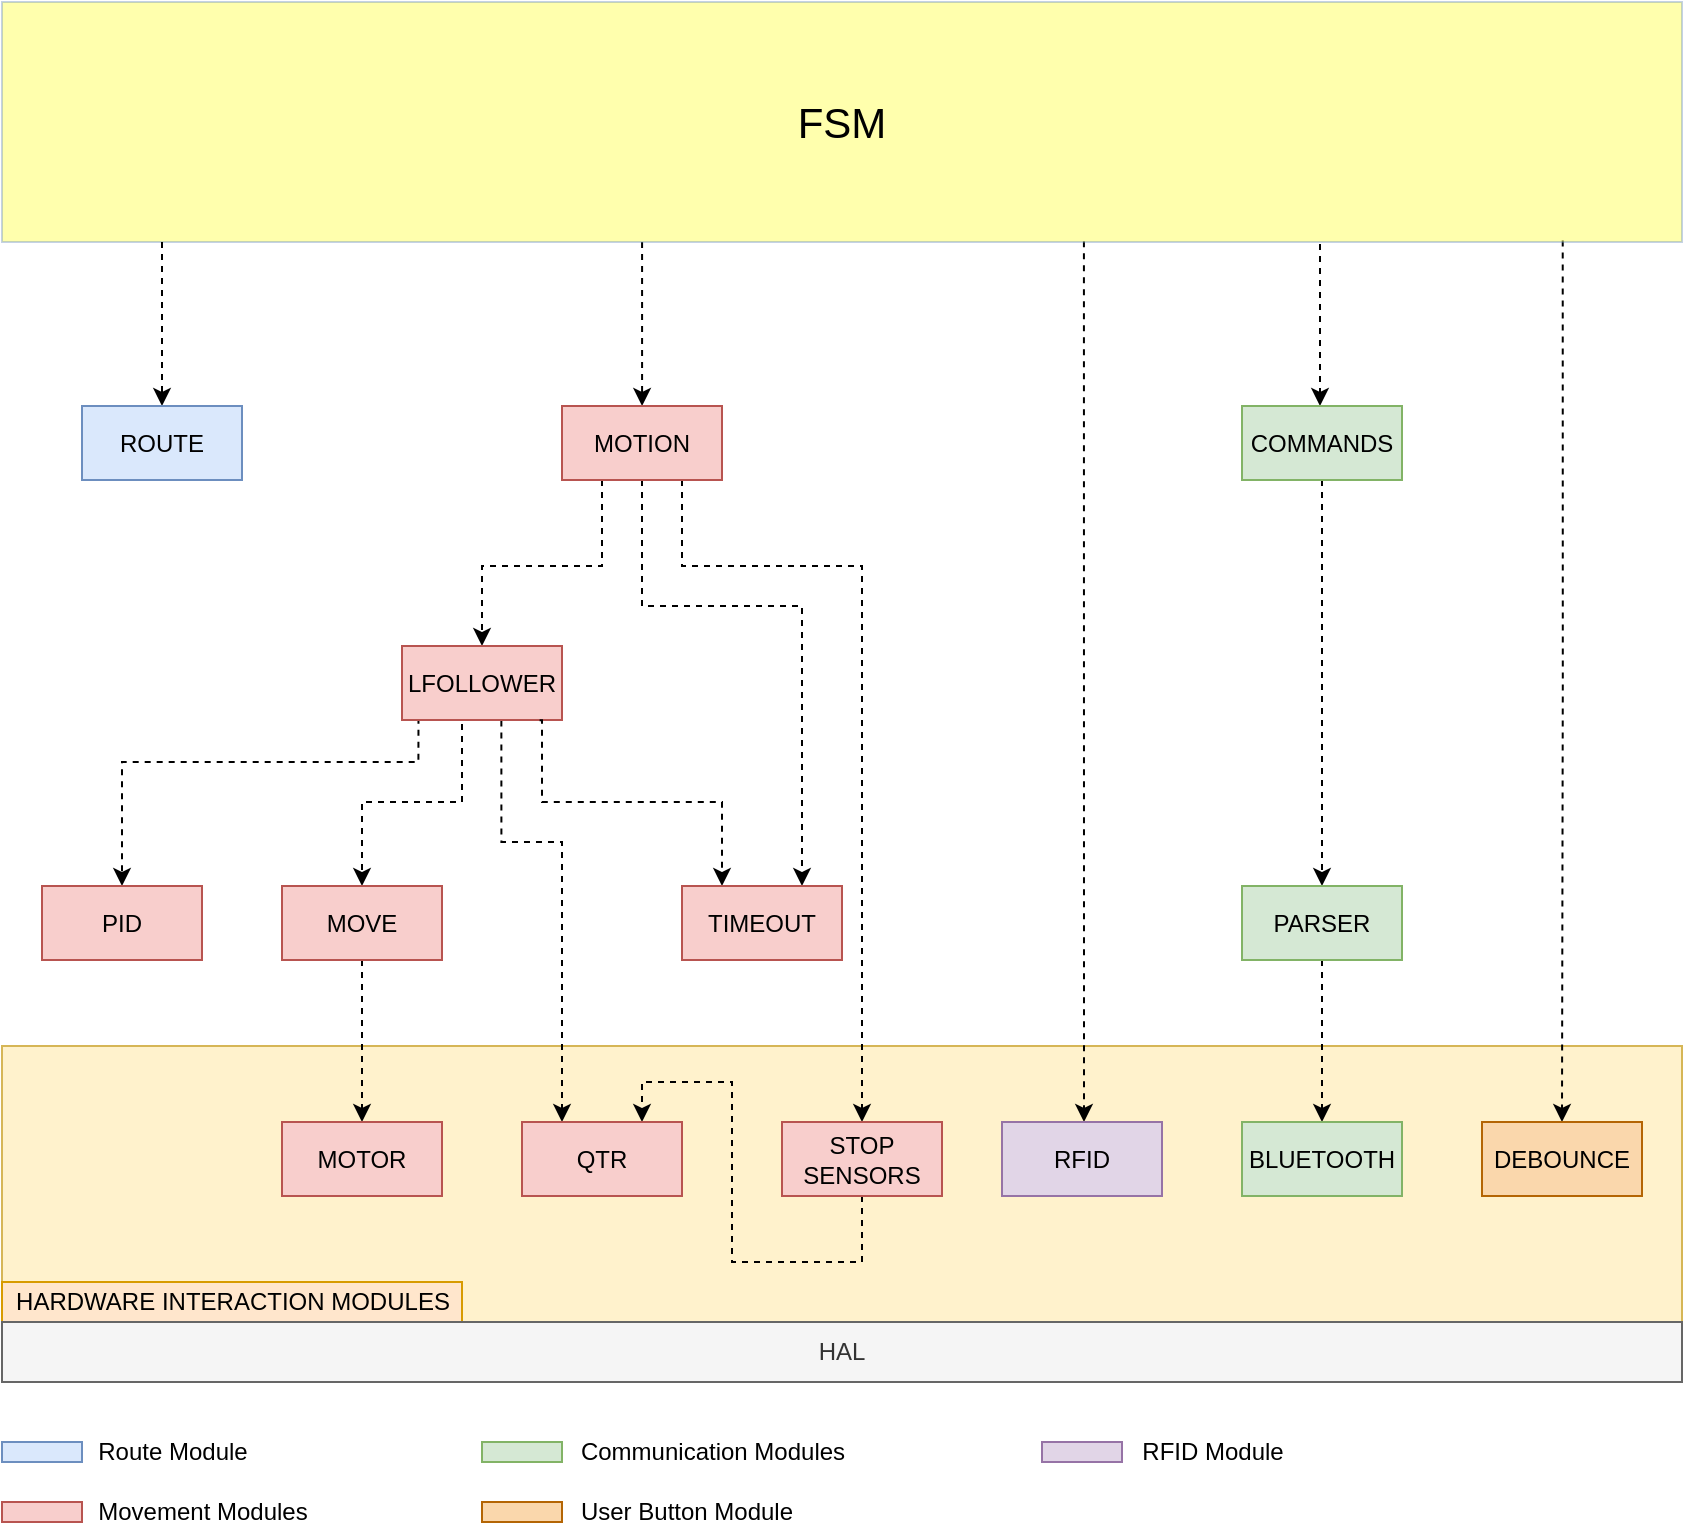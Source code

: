 <mxfile version="14.8.0" type="device"><diagram id="50afZpYQz4JUXsUfufBL" name="Página-1"><mxGraphModel dx="1519" dy="944" grid="1" gridSize="10" guides="1" tooltips="1" connect="1" arrows="1" fold="1" page="1" pageScale="1" pageWidth="827" pageHeight="1169" math="0" shadow="0"><root><mxCell id="0"/><mxCell id="1" parent="0"/><mxCell id="GwHfsKLd-VtTkymi-WQK-1" value="" style="rounded=0;whiteSpace=wrap;html=1;fillColor=#fff2cc;strokeColor=#d6b656;" parent="1" vertex="1"><mxGeometry y="522" width="840" height="138" as="geometry"/></mxCell><mxCell id="GwHfsKLd-VtTkymi-WQK-2" value="HARDWARE INTERACTION MODULES" style="text;html=1;align=center;verticalAlign=middle;resizable=0;points=[];autosize=1;fillColor=#ffe6cc;strokeColor=#d79b00;" parent="1" vertex="1"><mxGeometry y="640" width="230" height="20" as="geometry"/></mxCell><mxCell id="GwHfsKLd-VtTkymi-WQK-11" style="edgeStyle=orthogonalEdgeStyle;rounded=0;orthogonalLoop=1;jettySize=auto;html=1;exitX=0.5;exitY=1;exitDx=0;exitDy=0;dashed=1;entryX=0.5;entryY=0;entryDx=0;entryDy=0;" parent="1" source="GwHfsKLd-VtTkymi-WQK-10" target="GwHfsKLd-VtTkymi-WQK-3" edge="1"><mxGeometry relative="1" as="geometry"><Array as="points"/></mxGeometry></mxCell><mxCell id="GwHfsKLd-VtTkymi-WQK-3" value="MOTOR" style="rounded=0;whiteSpace=wrap;html=1;fillColor=#f8cecc;strokeColor=#b85450;" parent="1" vertex="1"><mxGeometry x="140" y="560" width="80" height="37" as="geometry"/></mxCell><mxCell id="GwHfsKLd-VtTkymi-WQK-18" style="edgeStyle=orthogonalEdgeStyle;rounded=0;orthogonalLoop=1;jettySize=auto;html=1;exitX=0.621;exitY=1.008;exitDx=0;exitDy=0;exitPerimeter=0;dashed=1;strokeWidth=1;" parent="1" source="GwHfsKLd-VtTkymi-WQK-16" target="GwHfsKLd-VtTkymi-WQK-4" edge="1"><mxGeometry relative="1" as="geometry"><Array as="points"><mxPoint x="250" y="420"/><mxPoint x="280" y="420"/></Array><mxPoint x="260" y="359" as="sourcePoint"/></mxGeometry></mxCell><mxCell id="tmeAMu_j3tRhNBimepat-2" style="edgeStyle=orthogonalEdgeStyle;rounded=0;orthogonalLoop=1;jettySize=auto;html=1;exitX=0.5;exitY=1;exitDx=0;exitDy=0;entryX=0.75;entryY=0;entryDx=0;entryDy=0;dashed=1;" parent="1" source="GwHfsKLd-VtTkymi-WQK-6" target="GwHfsKLd-VtTkymi-WQK-4" edge="1"><mxGeometry relative="1" as="geometry"><Array as="points"><mxPoint x="430" y="630"/><mxPoint x="365" y="630"/><mxPoint x="365" y="540"/><mxPoint x="320" y="540"/></Array></mxGeometry></mxCell><mxCell id="GwHfsKLd-VtTkymi-WQK-4" value="QTR" style="rounded=0;whiteSpace=wrap;html=1;fillColor=#f8cecc;strokeColor=#b85450;" parent="1" vertex="1"><mxGeometry x="260" y="560" width="80" height="37" as="geometry"/></mxCell><mxCell id="GwHfsKLd-VtTkymi-WQK-17" style="edgeStyle=orthogonalEdgeStyle;rounded=0;orthogonalLoop=1;jettySize=auto;html=1;dashed=1;exitX=0.103;exitY=0.969;exitDx=0;exitDy=0;exitPerimeter=0;" parent="1" source="GwHfsKLd-VtTkymi-WQK-16" target="GwHfsKLd-VtTkymi-WQK-5" edge="1"><mxGeometry relative="1" as="geometry"><Array as="points"><mxPoint x="209" y="380"/><mxPoint x="60" y="380"/></Array><mxPoint x="200" y="360" as="sourcePoint"/></mxGeometry></mxCell><mxCell id="GwHfsKLd-VtTkymi-WQK-5" value="PID" style="rounded=0;whiteSpace=wrap;html=1;fillColor=#f8cecc;strokeColor=#b85450;" parent="1" vertex="1"><mxGeometry x="20" y="442" width="80" height="37" as="geometry"/></mxCell><mxCell id="GwHfsKLd-VtTkymi-WQK-27" style="edgeStyle=orthogonalEdgeStyle;rounded=0;orthogonalLoop=1;jettySize=auto;html=1;exitX=0.75;exitY=1;exitDx=0;exitDy=0;dashed=1;" parent="1" source="GwHfsKLd-VtTkymi-WQK-23" target="GwHfsKLd-VtTkymi-WQK-6" edge="1"><mxGeometry relative="1" as="geometry"><Array as="points"><mxPoint x="340" y="282"/><mxPoint x="430" y="282"/></Array><mxPoint x="450" y="452" as="sourcePoint"/></mxGeometry></mxCell><mxCell id="GwHfsKLd-VtTkymi-WQK-6" value="STOP SENSORS" style="rounded=0;whiteSpace=wrap;html=1;fillColor=#f8cecc;strokeColor=#b85450;" parent="1" vertex="1"><mxGeometry x="390" y="560" width="80" height="37" as="geometry"/></mxCell><mxCell id="GwHfsKLd-VtTkymi-WQK-29" style="edgeStyle=orthogonalEdgeStyle;rounded=0;orthogonalLoop=1;jettySize=auto;html=1;exitX=0.644;exitY=0.997;exitDx=0;exitDy=0;exitPerimeter=0;dashed=1;" parent="1" source="GwHfsKLd-VtTkymi-WQK-28" target="GwHfsKLd-VtTkymi-WQK-7" edge="1"><mxGeometry relative="1" as="geometry"><Array as="points"><mxPoint x="541" y="500"/><mxPoint x="541" y="500"/></Array><mxPoint x="541" y="122" as="sourcePoint"/></mxGeometry></mxCell><mxCell id="GwHfsKLd-VtTkymi-WQK-7" value="RFID" style="rounded=0;whiteSpace=wrap;html=1;fillColor=#e1d5e7;strokeColor=#9673a6;" parent="1" vertex="1"><mxGeometry x="500" y="560" width="80" height="37" as="geometry"/></mxCell><mxCell id="GwHfsKLd-VtTkymi-WQK-36" style="edgeStyle=orthogonalEdgeStyle;rounded=0;orthogonalLoop=1;jettySize=auto;html=1;exitX=0.5;exitY=1;exitDx=0;exitDy=0;dashed=1;" parent="1" source="GwHfsKLd-VtTkymi-WQK-34" target="GwHfsKLd-VtTkymi-WQK-8" edge="1"><mxGeometry relative="1" as="geometry"/></mxCell><mxCell id="GwHfsKLd-VtTkymi-WQK-8" value="BLUETOOTH" style="rounded=0;whiteSpace=wrap;html=1;fillColor=#d5e8d4;strokeColor=#82b366;" parent="1" vertex="1"><mxGeometry x="620" y="560" width="80" height="37" as="geometry"/></mxCell><mxCell id="GwHfsKLd-VtTkymi-WQK-31" style="edgeStyle=orthogonalEdgeStyle;rounded=0;orthogonalLoop=1;jettySize=auto;html=1;exitX=0.929;exitY=0.994;exitDx=0;exitDy=0;exitPerimeter=0;dashed=1;" parent="1" source="GwHfsKLd-VtTkymi-WQK-28" target="GwHfsKLd-VtTkymi-WQK-9" edge="1"><mxGeometry relative="1" as="geometry"/></mxCell><mxCell id="GwHfsKLd-VtTkymi-WQK-9" value="DEBOUNCE" style="rounded=0;whiteSpace=wrap;html=1;fillColor=#fad7ac;strokeColor=#b46504;" parent="1" vertex="1"><mxGeometry x="740" y="560" width="80" height="37" as="geometry"/></mxCell><mxCell id="GwHfsKLd-VtTkymi-WQK-19" style="edgeStyle=orthogonalEdgeStyle;rounded=0;orthogonalLoop=1;jettySize=auto;html=1;exitX=0.25;exitY=1;exitDx=0;exitDy=0;dashed=1;entryX=0.5;entryY=0;entryDx=0;entryDy=0;" parent="1" source="GwHfsKLd-VtTkymi-WQK-16" target="GwHfsKLd-VtTkymi-WQK-10" edge="1"><mxGeometry relative="1" as="geometry"><Array as="points"><mxPoint x="230" y="359"/><mxPoint x="230" y="400"/><mxPoint x="180" y="400"/></Array></mxGeometry></mxCell><mxCell id="GwHfsKLd-VtTkymi-WQK-10" value="MOVE" style="rounded=0;whiteSpace=wrap;html=1;fillColor=#f8cecc;strokeColor=#b85450;" parent="1" vertex="1"><mxGeometry x="140" y="442" width="80" height="37" as="geometry"/></mxCell><mxCell id="GwHfsKLd-VtTkymi-WQK-24" style="edgeStyle=orthogonalEdgeStyle;rounded=0;orthogonalLoop=1;jettySize=auto;html=1;exitX=0.25;exitY=1;exitDx=0;exitDy=0;dashed=1;" parent="1" source="GwHfsKLd-VtTkymi-WQK-23" target="GwHfsKLd-VtTkymi-WQK-16" edge="1"><mxGeometry relative="1" as="geometry"><Array as="points"><mxPoint x="300" y="282"/><mxPoint x="240" y="282"/></Array><mxPoint x="290" y="243" as="sourcePoint"/></mxGeometry></mxCell><mxCell id="GwHfsKLd-VtTkymi-WQK-16" value="LFOLLOWER" style="rounded=0;whiteSpace=wrap;html=1;fillColor=#f8cecc;fontStyle=0;strokeColor=#b85450;" parent="1" vertex="1"><mxGeometry x="200" y="322" width="80" height="37" as="geometry"/></mxCell><mxCell id="GwHfsKLd-VtTkymi-WQK-21" style="edgeStyle=orthogonalEdgeStyle;rounded=0;orthogonalLoop=1;jettySize=auto;html=1;exitX=0.86;exitY=1.002;exitDx=0;exitDy=0;exitPerimeter=0;dashed=1;" parent="1" source="GwHfsKLd-VtTkymi-WQK-16" target="GwHfsKLd-VtTkymi-WQK-20" edge="1"><mxGeometry relative="1" as="geometry"><Array as="points"><mxPoint x="270" y="359"/><mxPoint x="270" y="400"/><mxPoint x="360" y="400"/></Array><mxPoint x="269" y="362" as="sourcePoint"/></mxGeometry></mxCell><mxCell id="GwHfsKLd-VtTkymi-WQK-25" style="edgeStyle=orthogonalEdgeStyle;rounded=0;orthogonalLoop=1;jettySize=auto;html=1;exitX=0.5;exitY=1;exitDx=0;exitDy=0;dashed=1;" parent="1" source="GwHfsKLd-VtTkymi-WQK-23" target="GwHfsKLd-VtTkymi-WQK-20" edge="1"><mxGeometry relative="1" as="geometry"><Array as="points"><mxPoint x="320" y="302"/><mxPoint x="400" y="302"/></Array></mxGeometry></mxCell><mxCell id="GwHfsKLd-VtTkymi-WQK-20" value="TIMEOUT" style="rounded=0;whiteSpace=wrap;html=1;fillColor=#f8cecc;strokeColor=#b85450;" parent="1" vertex="1"><mxGeometry x="340" y="442" width="80" height="37" as="geometry"/></mxCell><mxCell id="GwHfsKLd-VtTkymi-WQK-32" style="edgeStyle=orthogonalEdgeStyle;rounded=0;orthogonalLoop=1;jettySize=auto;html=1;exitX=0.381;exitY=1;exitDx=0;exitDy=0;exitPerimeter=0;dashed=1;" parent="1" source="GwHfsKLd-VtTkymi-WQK-28" target="GwHfsKLd-VtTkymi-WQK-23" edge="1"><mxGeometry relative="1" as="geometry"/></mxCell><mxCell id="GwHfsKLd-VtTkymi-WQK-23" value="MOTION" style="rounded=0;whiteSpace=wrap;html=1;fillColor=#f8cecc;strokeColor=#b85450;" parent="1" vertex="1"><mxGeometry x="280" y="202" width="80" height="37" as="geometry"/></mxCell><mxCell id="GwHfsKLd-VtTkymi-WQK-28" value="&lt;font style=&quot;font-size: 21px;&quot;&gt;FSM&lt;/font&gt;" style="rounded=0;whiteSpace=wrap;html=1;fontSize=21;strokeColor=#6c8ebf;fillColor=#FFFF33;opacity=40;" parent="1" vertex="1"><mxGeometry width="840" height="120" as="geometry"/></mxCell><mxCell id="GwHfsKLd-VtTkymi-WQK-37" style="edgeStyle=orthogonalEdgeStyle;rounded=0;orthogonalLoop=1;jettySize=auto;html=1;exitX=0.5;exitY=1;exitDx=0;exitDy=0;dashed=1;" parent="1" source="GwHfsKLd-VtTkymi-WQK-35" target="GwHfsKLd-VtTkymi-WQK-34" edge="1"><mxGeometry relative="1" as="geometry"/></mxCell><mxCell id="GwHfsKLd-VtTkymi-WQK-34" value="PARSER" style="rounded=0;whiteSpace=wrap;html=1;fillColor=#d5e8d4;strokeColor=#82b366;" parent="1" vertex="1"><mxGeometry x="620" y="442" width="80" height="37" as="geometry"/></mxCell><mxCell id="GwHfsKLd-VtTkymi-WQK-38" style="edgeStyle=orthogonalEdgeStyle;rounded=0;orthogonalLoop=1;jettySize=auto;html=1;dashed=1;" parent="1" target="GwHfsKLd-VtTkymi-WQK-35" edge="1"><mxGeometry relative="1" as="geometry"><Array as="points"><mxPoint x="659" y="220"/><mxPoint x="659" y="220"/></Array><mxPoint x="659" y="121" as="sourcePoint"/></mxGeometry></mxCell><mxCell id="GwHfsKLd-VtTkymi-WQK-35" value="COMMANDS" style="rounded=0;whiteSpace=wrap;html=1;fillColor=#d5e8d4;strokeColor=#82b366;" parent="1" vertex="1"><mxGeometry x="620" y="202" width="80" height="37" as="geometry"/></mxCell><mxCell id="GwHfsKLd-VtTkymi-WQK-41" style="edgeStyle=orthogonalEdgeStyle;rounded=0;orthogonalLoop=1;jettySize=auto;html=1;dashed=1;entryX=0.5;entryY=0;entryDx=0;entryDy=0;" parent="1" target="GwHfsKLd-VtTkymi-WQK-42" edge="1"><mxGeometry relative="1" as="geometry"><mxPoint x="120" y="180" as="targetPoint"/><Array as="points"><mxPoint x="80" y="120"/></Array><mxPoint x="80" y="120" as="sourcePoint"/></mxGeometry></mxCell><mxCell id="GwHfsKLd-VtTkymi-WQK-40" value="ROUTE" style="rounded=0;whiteSpace=wrap;html=1;fillColor=#ffffff;" parent="1" vertex="1"><mxGeometry x="40" y="202" width="80" height="37" as="geometry"/></mxCell><mxCell id="GwHfsKLd-VtTkymi-WQK-42" value="ROUTE" style="rounded=0;whiteSpace=wrap;html=1;fillColor=#dae8fc;strokeColor=#6c8ebf;" parent="1" vertex="1"><mxGeometry x="40" y="202" width="80" height="37" as="geometry"/></mxCell><mxCell id="tmeAMu_j3tRhNBimepat-3" value="HAL" style="rounded=0;whiteSpace=wrap;html=1;fillColor=#f5f5f5;strokeColor=#666666;fontColor=#333333;" parent="1" vertex="1"><mxGeometry y="660" width="840" height="30" as="geometry"/></mxCell><mxCell id="tmeAMu_j3tRhNBimepat-4" value="" style="rounded=0;whiteSpace=wrap;html=1;fillColor=#f8cecc;strokeColor=#b85450;" parent="1" vertex="1"><mxGeometry y="750" width="40" height="10" as="geometry"/></mxCell><mxCell id="tmeAMu_j3tRhNBimepat-5" value="" style="rounded=0;whiteSpace=wrap;html=1;fillColor=#dae8fc;strokeColor=#6c8ebf;" parent="1" vertex="1"><mxGeometry y="720" width="40" height="10" as="geometry"/></mxCell><mxCell id="tmeAMu_j3tRhNBimepat-8" value="" style="rounded=0;whiteSpace=wrap;html=1;fillColor=#d5e8d4;strokeColor=#82b366;" parent="1" vertex="1"><mxGeometry x="240" y="720" width="40" height="10" as="geometry"/></mxCell><mxCell id="tmeAMu_j3tRhNBimepat-9" value="" style="rounded=0;whiteSpace=wrap;html=1;fillColor=#fad7ac;strokeColor=#b46504;" parent="1" vertex="1"><mxGeometry x="240" y="750" width="40" height="10" as="geometry"/></mxCell><mxCell id="tmeAMu_j3tRhNBimepat-10" value="Route Module" style="text;html=1;align=center;verticalAlign=middle;resizable=0;points=[];autosize=1;" parent="1" vertex="1"><mxGeometry x="40" y="715" width="90" height="20" as="geometry"/></mxCell><mxCell id="tmeAMu_j3tRhNBimepat-11" value="Movement Modules" style="text;html=1;align=center;verticalAlign=middle;resizable=0;points=[];autosize=1;" parent="1" vertex="1"><mxGeometry x="40" y="745" width="120" height="20" as="geometry"/></mxCell><mxCell id="tmeAMu_j3tRhNBimepat-12" value="Communication Modules" style="text;html=1;align=center;verticalAlign=middle;resizable=0;points=[];autosize=1;" parent="1" vertex="1"><mxGeometry x="280" y="715" width="150" height="20" as="geometry"/></mxCell><mxCell id="tmeAMu_j3tRhNBimepat-13" value="User Button Module" style="text;html=1;align=center;verticalAlign=middle;resizable=0;points=[];autosize=1;" parent="1" vertex="1"><mxGeometry x="282" y="745" width="120" height="20" as="geometry"/></mxCell><mxCell id="tmeAMu_j3tRhNBimepat-14" value="" style="rounded=0;whiteSpace=wrap;html=1;fillColor=#e1d5e7;strokeColor=#9673a6;" parent="1" vertex="1"><mxGeometry x="520" y="720" width="40" height="10" as="geometry"/></mxCell><mxCell id="tmeAMu_j3tRhNBimepat-15" value="RFID Module" style="text;html=1;align=center;verticalAlign=middle;resizable=0;points=[];autosize=1;" parent="1" vertex="1"><mxGeometry x="560" y="715" width="90" height="20" as="geometry"/></mxCell></root></mxGraphModel></diagram></mxfile>